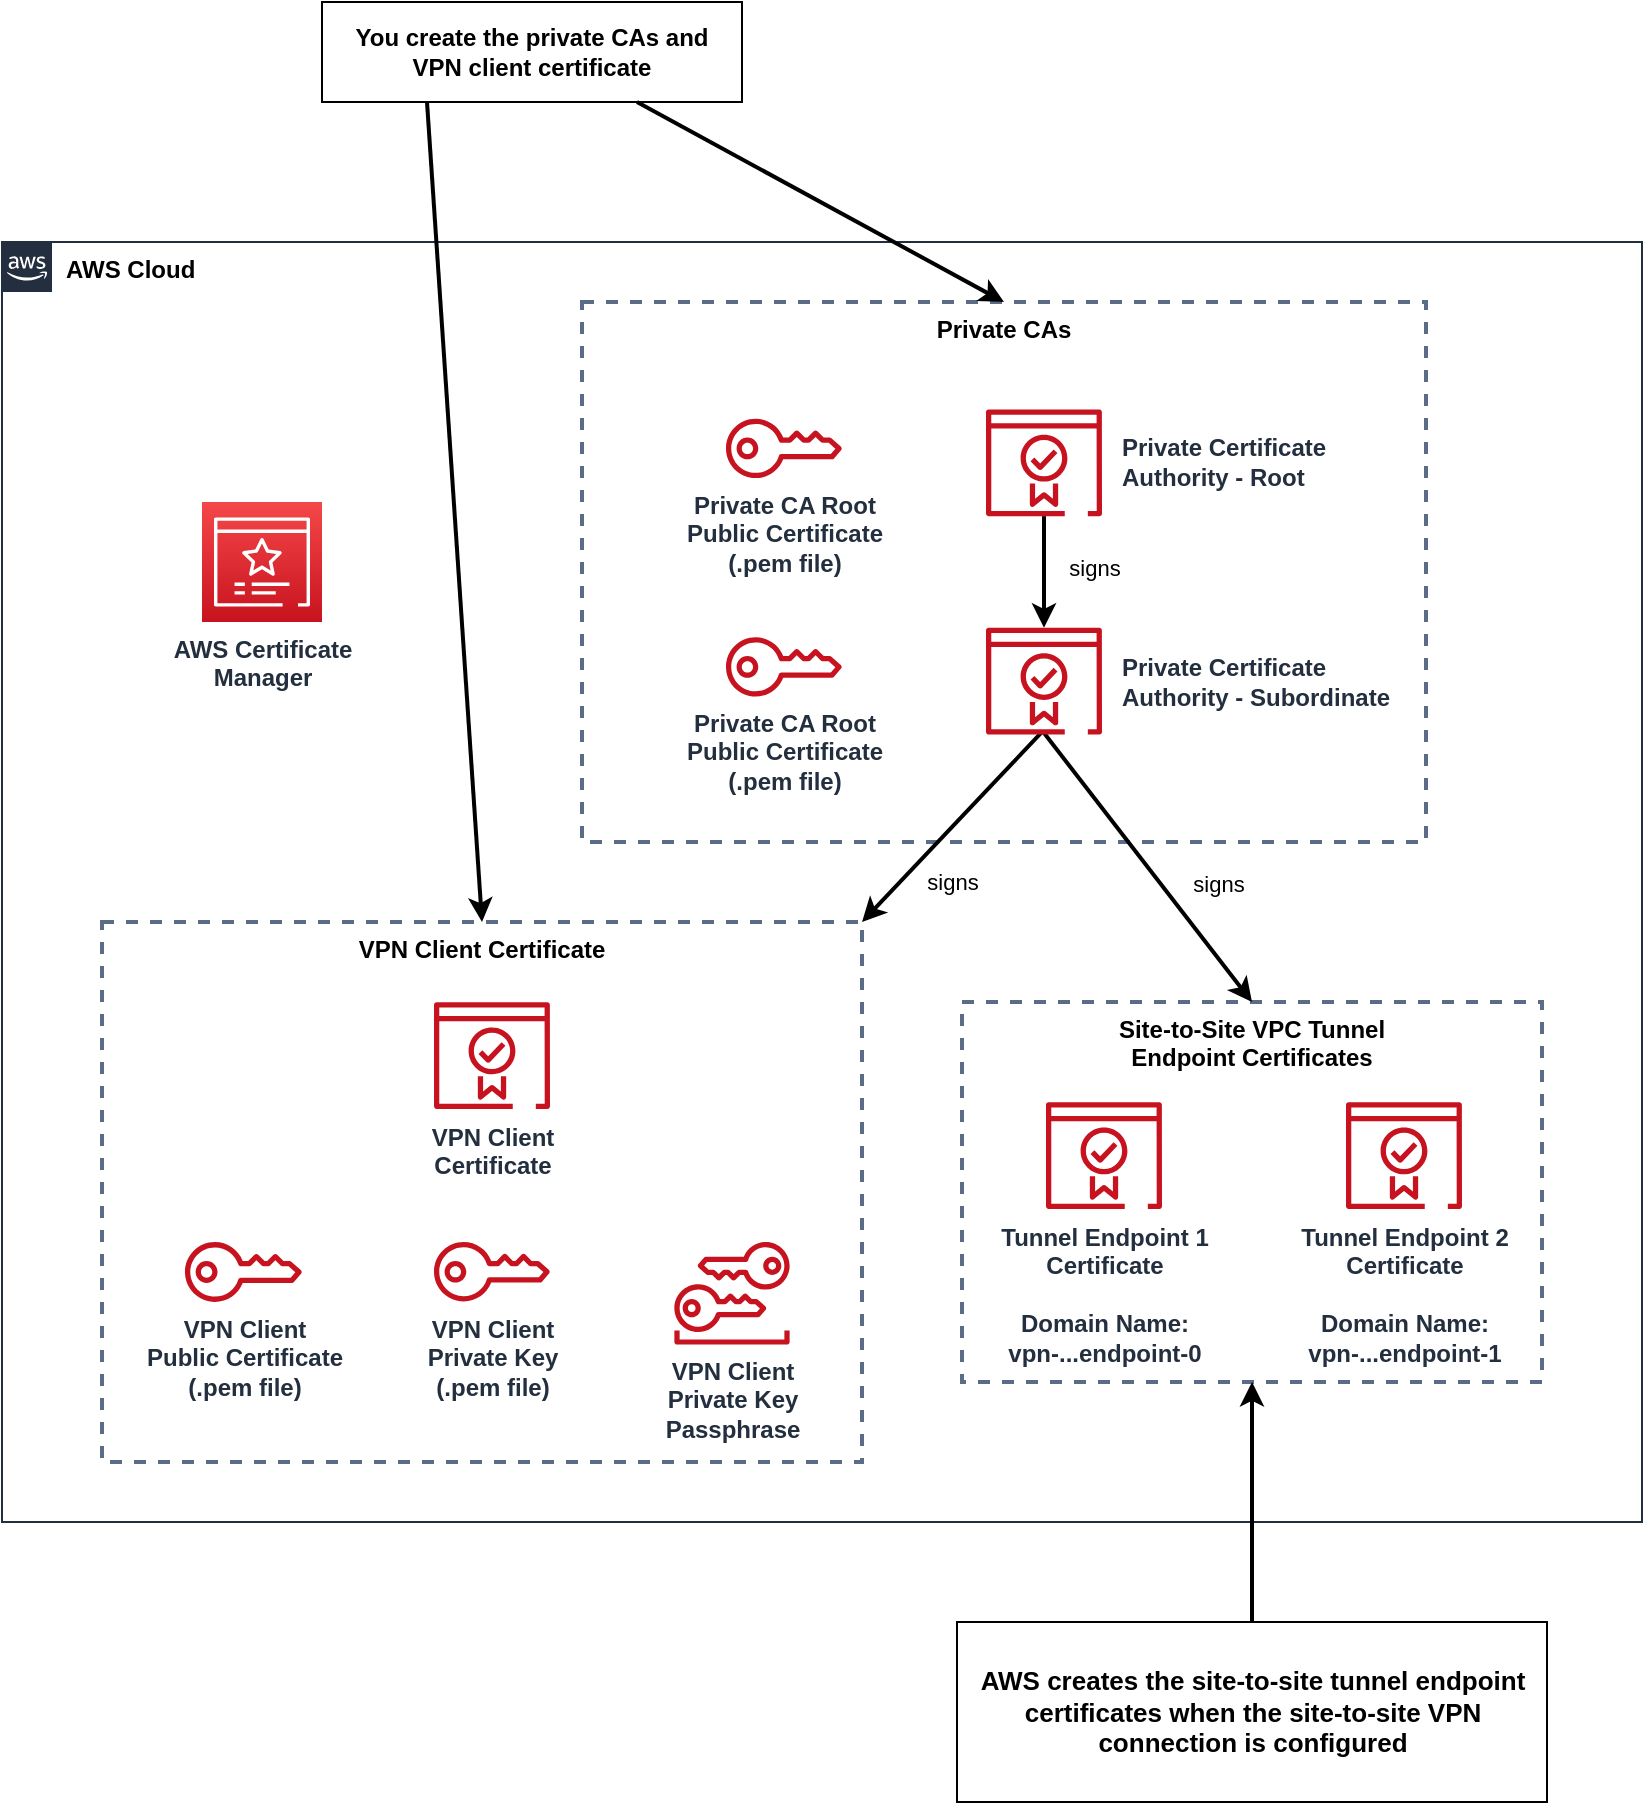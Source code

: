 <mxfile version="13.7.9" type="device" pages="2"><diagram id="Cv3o2XtUSF-89AYt5EPb" name="aws-environment"><mxGraphModel dx="553" dy="1550" grid="1" gridSize="10" guides="1" tooltips="1" connect="1" arrows="1" fold="1" page="1" pageScale="1" pageWidth="850" pageHeight="1100" math="0" shadow="0"><root><mxCell id="0"/><mxCell id="1" parent="0"/><mxCell id="t7EOrGmJni-nD8DlQdio-1" value="&lt;b&gt;&lt;font color=&quot;#000000&quot;&gt;AWS Cloud&lt;/font&gt;&lt;/b&gt;" style="points=[[0,0],[0.25,0],[0.5,0],[0.75,0],[1,0],[1,0.25],[1,0.5],[1,0.75],[1,1],[0.75,1],[0.5,1],[0.25,1],[0,1],[0,0.75],[0,0.5],[0,0.25]];outlineConnect=0;gradientColor=none;html=1;whiteSpace=wrap;fontSize=12;fontStyle=0;shape=mxgraph.aws4.group;grIcon=mxgraph.aws4.group_aws_cloud_alt;strokeColor=#232F3E;fillColor=none;verticalAlign=top;align=left;spacingLeft=30;fontColor=#232F3E;dashed=0;" vertex="1" parent="1"><mxGeometry x="60" y="-940" width="820" height="640" as="geometry"/></mxCell><mxCell id="vM1ZVBKNzz8WJwRjecgr-15" value="Private CAs" style="fillColor=none;strokeColor=#5A6C86;dashed=1;verticalAlign=top;fontStyle=1;strokeWidth=2;" parent="1" vertex="1"><mxGeometry x="350" y="-910" width="422" height="270" as="geometry"/></mxCell><mxCell id="vM1ZVBKNzz8WJwRjecgr-14" value="VPN Client Certificate" style="fillColor=none;strokeColor=#5A6C86;dashed=1;verticalAlign=top;fontStyle=1;strokeWidth=2;" parent="1" vertex="1"><mxGeometry x="110" y="-600" width="380" height="270" as="geometry"/></mxCell><mxCell id="vM1ZVBKNzz8WJwRjecgr-3" value="Private Certificate&lt;br&gt;Authority - Root" style="outlineConnect=0;fontColor=#232F3E;gradientColor=none;fillColor=#C7131F;strokeColor=none;dashed=0;verticalLabelPosition=middle;verticalAlign=middle;align=left;html=1;fontSize=12;fontStyle=1;aspect=fixed;pointerEvents=1;shape=mxgraph.aws4.certificate_manager_2;labelPosition=right;spacing=10;" parent="1" vertex="1"><mxGeometry x="552" y="-856.38" width="58" height="53.54" as="geometry"/></mxCell><mxCell id="vM1ZVBKNzz8WJwRjecgr-4" value="AWS Certificate&lt;br&gt;Manager" style="outlineConnect=0;fontColor=#232F3E;gradientColor=#F54749;gradientDirection=north;fillColor=#C7131F;strokeColor=#ffffff;dashed=0;verticalLabelPosition=bottom;verticalAlign=top;align=center;html=1;fontSize=12;fontStyle=1;aspect=fixed;shape=mxgraph.aws4.resourceIcon;resIcon=mxgraph.aws4.certificate_manager_3;" parent="1" vertex="1"><mxGeometry x="160" y="-810" width="60" height="60" as="geometry"/></mxCell><mxCell id="vM1ZVBKNzz8WJwRjecgr-7" value="VPN Client&lt;br&gt;Private Key&lt;br&gt;(.pem file)" style="outlineConnect=0;fontColor=#232F3E;gradientColor=none;fillColor=#C7131F;strokeColor=none;dashed=0;verticalLabelPosition=bottom;verticalAlign=top;align=center;html=1;fontSize=12;fontStyle=1;aspect=fixed;pointerEvents=1;shape=mxgraph.aws4.addon;" parent="1" vertex="1"><mxGeometry x="276" y="-440" width="58" height="29.74" as="geometry"/></mxCell><mxCell id="vM1ZVBKNzz8WJwRjecgr-8" value="VPN Client&lt;br&gt;Public Certificate&lt;br&gt;(.pem file)" style="outlineConnect=0;fontColor=#232F3E;gradientColor=none;fillColor=#C7131F;strokeColor=none;dashed=0;verticalLabelPosition=bottom;verticalAlign=top;align=center;html=1;fontSize=12;fontStyle=1;aspect=fixed;pointerEvents=1;shape=mxgraph.aws4.addon;" parent="1" vertex="1"><mxGeometry x="151.49" y="-440" width="58.51" height="30" as="geometry"/></mxCell><mxCell id="vM1ZVBKNzz8WJwRjecgr-9" value="Private CA Root&lt;br&gt;Public Certificate&lt;br&gt;(.pem file)" style="outlineConnect=0;fontColor=#232F3E;gradientColor=none;fillColor=#C7131F;strokeColor=none;dashed=0;verticalLabelPosition=bottom;verticalAlign=top;align=center;html=1;fontSize=12;fontStyle=1;aspect=fixed;pointerEvents=1;shape=mxgraph.aws4.addon;" parent="1" vertex="1"><mxGeometry x="422" y="-742.43" width="58" height="29.74" as="geometry"/></mxCell><mxCell id="vM1ZVBKNzz8WJwRjecgr-10" value="Private CA Root&lt;br&gt;Public Certificate&lt;br&gt;(.pem file)" style="outlineConnect=0;fontColor=#232F3E;gradientColor=none;fillColor=#C7131F;strokeColor=none;dashed=0;verticalLabelPosition=bottom;verticalAlign=top;align=center;html=1;fontSize=12;fontStyle=1;aspect=fixed;pointerEvents=1;shape=mxgraph.aws4.addon;" parent="1" vertex="1"><mxGeometry x="422" y="-851.64" width="58" height="29.74" as="geometry"/></mxCell><mxCell id="vM1ZVBKNzz8WJwRjecgr-17" value="Site-to-Site VPC Tunnel&#10;Endpoint Certificates" style="fillColor=none;strokeColor=#5A6C86;dashed=1;verticalAlign=top;fontStyle=1;strokeWidth=2;" parent="1" vertex="1"><mxGeometry x="540" y="-560" width="290" height="190" as="geometry"/></mxCell><mxCell id="vM1ZVBKNzz8WJwRjecgr-23" value="&lt;span&gt;&lt;font style=&quot;font-size: 13px&quot;&gt;AWS creates the site-to-site tunnel endpoint certificates when the site-to-site VPN connection is configured&lt;/font&gt;&lt;/span&gt;" style="rounded=0;whiteSpace=wrap;html=1;strokeColor=#000000;strokeWidth=1;fontColor=#000000;spacing=12;fontStyle=1" parent="1" vertex="1"><mxGeometry x="537.5" y="-250" width="295" height="90" as="geometry"/></mxCell><mxCell id="vM1ZVBKNzz8WJwRjecgr-24" value="&lt;span&gt;&lt;b&gt;You create the private CAs and VPN client certificate&lt;/b&gt;&lt;/span&gt;" style="rounded=0;whiteSpace=wrap;html=1;strokeColor=#000000;strokeWidth=1;fontColor=#000000;spacing=8;" parent="1" vertex="1"><mxGeometry x="220" y="-1060" width="210" height="50" as="geometry"/></mxCell><mxCell id="7pyATUxmA0Sct1xeGCuS-1" value="" style="endArrow=classic;html=1;exitX=0.25;exitY=1;exitDx=0;exitDy=0;entryX=0.5;entryY=0;entryDx=0;entryDy=0;strokeWidth=2;" edge="1" parent="1" source="vM1ZVBKNzz8WJwRjecgr-24" target="vM1ZVBKNzz8WJwRjecgr-14"><mxGeometry width="50" height="50" relative="1" as="geometry"><mxPoint x="328" y="-870" as="sourcePoint"/><mxPoint x="378" y="-920" as="targetPoint"/></mxGeometry></mxCell><mxCell id="7pyATUxmA0Sct1xeGCuS-2" value="" style="endArrow=classic;html=1;entryX=0.5;entryY=0;entryDx=0;entryDy=0;strokeWidth=2;exitX=0.75;exitY=1;exitDx=0;exitDy=0;" edge="1" parent="1" source="vM1ZVBKNzz8WJwRjecgr-24" target="vM1ZVBKNzz8WJwRjecgr-15"><mxGeometry width="50" height="50" relative="1" as="geometry"><mxPoint x="281" y="-950" as="sourcePoint"/><mxPoint x="107.5" y="-870" as="targetPoint"/></mxGeometry></mxCell><mxCell id="7pyATUxmA0Sct1xeGCuS-3" value="" style="endArrow=classic;html=1;entryX=0.5;entryY=1;entryDx=0;entryDy=0;strokeWidth=2;exitX=0.5;exitY=0;exitDx=0;exitDy=0;" edge="1" parent="1" source="vM1ZVBKNzz8WJwRjecgr-23" target="vM1ZVBKNzz8WJwRjecgr-17"><mxGeometry width="50" height="50" relative="1" as="geometry"><mxPoint x="640.5" y="-1000" as="sourcePoint"/><mxPoint x="509.5" y="-930" as="targetPoint"/></mxGeometry></mxCell><mxCell id="7pyATUxmA0Sct1xeGCuS-6" value="&lt;b&gt;VPN Client&lt;br&gt;Private Key&lt;br&gt;Passphrase&lt;/b&gt;" style="outlineConnect=0;fontColor=#232F3E;gradientColor=none;fillColor=#C7131F;strokeColor=none;dashed=0;verticalLabelPosition=bottom;verticalAlign=top;align=center;html=1;fontSize=12;fontStyle=0;aspect=fixed;pointerEvents=1;shape=mxgraph.aws4.long_term_security_credential;" vertex="1" parent="1"><mxGeometry x="396" y="-440" width="58" height="51.31" as="geometry"/></mxCell><mxCell id="7pyATUxmA0Sct1xeGCuS-7" value="VPN Client&lt;br&gt;Certificate" style="outlineConnect=0;fontColor=#232F3E;gradientColor=none;fillColor=#C7131F;strokeColor=none;dashed=0;verticalLabelPosition=bottom;verticalAlign=top;align=center;html=1;fontSize=12;fontStyle=1;aspect=fixed;pointerEvents=1;shape=mxgraph.aws4.certificate_manager_2;" vertex="1" parent="1"><mxGeometry x="276" y="-560" width="58" height="53.54" as="geometry"/></mxCell><mxCell id="7pyATUxmA0Sct1xeGCuS-8" value="Tunnel Endpoint 1&lt;br&gt;Certificate&lt;br&gt;&lt;br&gt;Domain Name:&lt;br&gt;&lt;span class=&quot;cell-content&quot;&gt;vpn-...endpoint-0&lt;/span&gt;" style="outlineConnect=0;fontColor=#232F3E;gradientColor=none;fillColor=#C7131F;strokeColor=none;dashed=0;verticalLabelPosition=bottom;verticalAlign=top;align=center;html=1;fontSize=12;fontStyle=1;aspect=fixed;pointerEvents=1;shape=mxgraph.aws4.certificate_manager_2;" vertex="1" parent="1"><mxGeometry x="582" y="-510" width="58" height="53.54" as="geometry"/></mxCell><mxCell id="7pyATUxmA0Sct1xeGCuS-9" value="Tunnel Endpoint 2&lt;br&gt;Certificate&lt;br&gt;&lt;br&gt;Domain Name:&lt;br&gt;&lt;span class=&quot;cell-content&quot;&gt;vpn-...endpoint-1&lt;/span&gt;" style="outlineConnect=0;fontColor=#232F3E;gradientColor=none;fillColor=#C7131F;strokeColor=none;dashed=0;verticalLabelPosition=bottom;verticalAlign=top;align=center;html=1;fontSize=12;fontStyle=1;aspect=fixed;pointerEvents=1;shape=mxgraph.aws4.certificate_manager_2;" vertex="1" parent="1"><mxGeometry x="732" y="-510" width="58" height="53.54" as="geometry"/></mxCell><mxCell id="6Vrzsd1EBLwKIsj9RvO7-1" value="" style="endArrow=classic;html=1;strokeWidth=2;" edge="1" parent="1" source="vM1ZVBKNzz8WJwRjecgr-3" target="vM1ZVBKNzz8WJwRjecgr-6"><mxGeometry width="50" height="50" relative="1" as="geometry"><mxPoint x="449.5" y="-1040" as="sourcePoint"/><mxPoint x="541" y="-900" as="targetPoint"/></mxGeometry></mxCell><mxCell id="a2iXQccF2PwUG6ssFJmN-5" value="signs" style="edgeLabel;html=1;align=center;verticalAlign=middle;resizable=0;points=[];" vertex="1" connectable="0" parent="6Vrzsd1EBLwKIsj9RvO7-1"><mxGeometry x="-0.083" y="-1" relative="1" as="geometry"><mxPoint x="26" y="0.58" as="offset"/></mxGeometry></mxCell><mxCell id="a2iXQccF2PwUG6ssFJmN-1" value="" style="endArrow=classic;html=1;strokeWidth=2;entryX=1;entryY=0;entryDx=0;entryDy=0;exitX=0.477;exitY=0.982;exitDx=0;exitDy=0;exitPerimeter=0;" edge="1" parent="1" source="vM1ZVBKNzz8WJwRjecgr-6" target="vM1ZVBKNzz8WJwRjecgr-14"><mxGeometry width="50" height="50" relative="1" as="geometry"><mxPoint x="282.5" y="-1000" as="sourcePoint"/><mxPoint x="310" y="-590" as="targetPoint"/></mxGeometry></mxCell><mxCell id="a2iXQccF2PwUG6ssFJmN-4" value="signs" style="edgeLabel;html=1;align=center;verticalAlign=middle;resizable=0;points=[];" vertex="1" connectable="0" parent="a2iXQccF2PwUG6ssFJmN-1"><mxGeometry x="-0.05" y="3" relative="1" as="geometry"><mxPoint x="-4" y="27.22" as="offset"/></mxGeometry></mxCell><mxCell id="a2iXQccF2PwUG6ssFJmN-2" value="" style="endArrow=classic;html=1;strokeWidth=2;entryX=0.5;entryY=0;entryDx=0;entryDy=0;exitX=0.489;exitY=0.969;exitDx=0;exitDy=0;exitPerimeter=0;" edge="1" parent="1" source="vM1ZVBKNzz8WJwRjecgr-6" target="vM1ZVBKNzz8WJwRjecgr-17"><mxGeometry width="50" height="50" relative="1" as="geometry"><mxPoint x="592.972" y="-684.982" as="sourcePoint"/><mxPoint x="500" y="-590" as="targetPoint"/></mxGeometry></mxCell><mxCell id="a2iXQccF2PwUG6ssFJmN-3" value="signs" style="edgeLabel;html=1;align=center;verticalAlign=middle;resizable=0;points=[];" vertex="1" connectable="0" parent="a2iXQccF2PwUG6ssFJmN-2"><mxGeometry x="0.36" y="-3" relative="1" as="geometry"><mxPoint x="18.09" y="-18.11" as="offset"/></mxGeometry></mxCell><mxCell id="vM1ZVBKNzz8WJwRjecgr-6" value="Private Certificate&lt;br&gt;Authority - Subordinate" style="outlineConnect=0;fontColor=#232F3E;gradientColor=none;fillColor=#C7131F;strokeColor=none;dashed=0;verticalLabelPosition=middle;verticalAlign=middle;align=left;html=1;fontSize=12;fontStyle=1;aspect=fixed;pointerEvents=1;shape=mxgraph.aws4.certificate_manager_2;labelPosition=right;spacing=10;" parent="1" vertex="1"><mxGeometry x="552" y="-747.17" width="58" height="53.54" as="geometry"/></mxCell></root></mxGraphModel></diagram><diagram id="wgY1a5GufsjPeT9z39tP" name="simulated-on-premises-environment"><mxGraphModel dx="1106" dy="900" grid="1" gridSize="10" guides="1" tooltips="1" connect="1" arrows="1" fold="1" page="1" pageScale="1" pageWidth="850" pageHeight="1100" math="0" shadow="0"><root><mxCell id="Ud9VXAE5yomw6ozvDUlc-0"/><mxCell id="Ud9VXAE5yomw6ozvDUlc-1" parent="Ud9VXAE5yomw6ozvDUlc-0"/><mxCell id="a72l1ciN_LZvC_K4cv7B-0" value="&lt;b&gt;&lt;font color=&quot;#000000&quot;&gt;Corporate Data Center&lt;br&gt;(simulated)&lt;br&gt;&lt;/font&gt;&lt;/b&gt;" style="points=[[0,0],[0.25,0],[0.5,0],[0.75,0],[1,0],[1,0.25],[1,0.5],[1,0.75],[1,1],[0.75,1],[0.5,1],[0.25,1],[0,1],[0,0.75],[0,0.5],[0,0.25]];outlineConnect=0;gradientColor=none;html=1;whiteSpace=wrap;fontSize=12;fontStyle=0;shape=mxgraph.aws4.group;grIcon=mxgraph.aws4.group_corporate_data_center;strokeColor=#5A6C86;fillColor=none;verticalAlign=top;align=left;spacingLeft=30;fontColor=#5A6C86;dashed=0;" vertex="1" parent="Ud9VXAE5yomw6ozvDUlc-1"><mxGeometry x="150" y="130" width="620" height="330" as="geometry"/></mxCell><mxCell id="_FPrcIjzHi-1NZLcFtyT-0" value="Secrets Manager Secret" style="fillColor=none;strokeColor=#5A6C86;dashed=1;verticalAlign=top;fontStyle=1;strokeWidth=2;whiteSpace=wrap;" vertex="1" parent="Ud9VXAE5yomw6ozvDUlc-1"><mxGeometry x="575" y="190.16" width="160" height="120" as="geometry"/></mxCell><mxCell id="i7DVTe39wwHby17a6vA2-0" value="&lt;b&gt;S3 Bucket&lt;/b&gt;" style="outlineConnect=0;fontColor=#232F3E;gradientColor=none;fillColor=#277116;strokeColor=none;dashed=0;verticalLabelPosition=bottom;verticalAlign=top;align=center;html=1;fontSize=12;fontStyle=0;aspect=fixed;pointerEvents=1;shape=mxgraph.aws4.bucket;" vertex="1" parent="Ud9VXAE5yomw6ozvDUlc-1"><mxGeometry x="180" y="220" width="58" height="60.32" as="geometry"/></mxCell><mxCell id="i7DVTe39wwHby17a6vA2-1" value="&lt;b&gt;Amazon S3&lt;/b&gt;" style="outlineConnect=0;fontColor=#232F3E;gradientColor=#60A337;gradientDirection=north;fillColor=#277116;strokeColor=#ffffff;dashed=0;verticalLabelPosition=bottom;verticalAlign=top;align=center;html=1;fontSize=12;fontStyle=0;aspect=fixed;shape=mxgraph.aws4.resourceIcon;resIcon=mxgraph.aws4.s3;" vertex="1" parent="Ud9VXAE5yomw6ozvDUlc-1"><mxGeometry x="290" y="340" width="58" height="58" as="geometry"/></mxCell><mxCell id="i7DVTe39wwHby17a6vA2-2" value="&lt;b&gt;AWS Secrets&lt;br&gt;Manager&lt;/b&gt;" style="outlineConnect=0;fontColor=#232F3E;gradientColor=#F54749;gradientDirection=north;fillColor=#C7131F;strokeColor=#ffffff;dashed=0;verticalLabelPosition=bottom;verticalAlign=top;align=center;html=1;fontSize=12;fontStyle=0;aspect=fixed;shape=mxgraph.aws4.resourceIcon;resIcon=mxgraph.aws4.secrets_manager;" vertex="1" parent="Ud9VXAE5yomw6ozvDUlc-1"><mxGeometry x="626" y="340" width="58" height="58" as="geometry"/></mxCell><mxCell id="i7DVTe39wwHby17a6vA2-3" value="&lt;b&gt;VPN Client&lt;br&gt;Private Key&lt;br&gt;Passphrase&lt;/b&gt;" style="outlineConnect=0;fontColor=#232F3E;gradientColor=none;fillColor=#C7131F;strokeColor=none;dashed=0;verticalLabelPosition=middle;verticalAlign=middle;align=left;html=1;fontSize=12;fontStyle=0;aspect=fixed;pointerEvents=1;shape=mxgraph.aws4.long_term_security_credential;labelPosition=right;spacing=10;" vertex="1" parent="Ud9VXAE5yomw6ozvDUlc-1"><mxGeometry x="591" y="229.17" width="58" height="51.31" as="geometry"/></mxCell><mxCell id="KeGNBN1qq60VkgoCoPlq-0" value="&lt;p&gt;&lt;/p&gt;&lt;span style=&quot;font-size: 13px&quot;&gt;&lt;div style=&quot;text-align: center&quot;&gt;&lt;span&gt;.pem Files&lt;/span&gt;&lt;/div&gt;&lt;/span&gt;&lt;ul&gt;&lt;li&gt;&lt;span&gt;&lt;font style=&quot;font-size: 13px&quot;&gt;Root CA Public Certificate&lt;/font&gt;&lt;/span&gt;&lt;/li&gt;&lt;li&gt;&lt;span&gt;&lt;font style=&quot;font-size: 13px&quot;&gt;Subordinate CA Public Certificate&lt;/font&gt;&lt;/span&gt;&lt;/li&gt;&lt;li&gt;&lt;span&gt;&lt;font style=&quot;font-size: 13px&quot;&gt;VPN Client Public Certicate&lt;/font&gt;&lt;/span&gt;&lt;/li&gt;&lt;li&gt;&lt;span&gt;&lt;font style=&quot;font-size: 13px&quot;&gt;VPN Client Key (encrypted)&lt;/font&gt;&lt;/span&gt;&lt;/li&gt;&lt;/ul&gt;&lt;p&gt;&lt;/p&gt;" style="rounded=0;whiteSpace=wrap;html=1;strokeWidth=1;fontColor=#000000;spacing=12;fontStyle=1;align=left;strokeColor=none;fillColor=none;" vertex="1" parent="Ud9VXAE5yomw6ozvDUlc-1"><mxGeometry x="240" y="175.0" width="280" height="130" as="geometry"/></mxCell></root></mxGraphModel></diagram></mxfile>